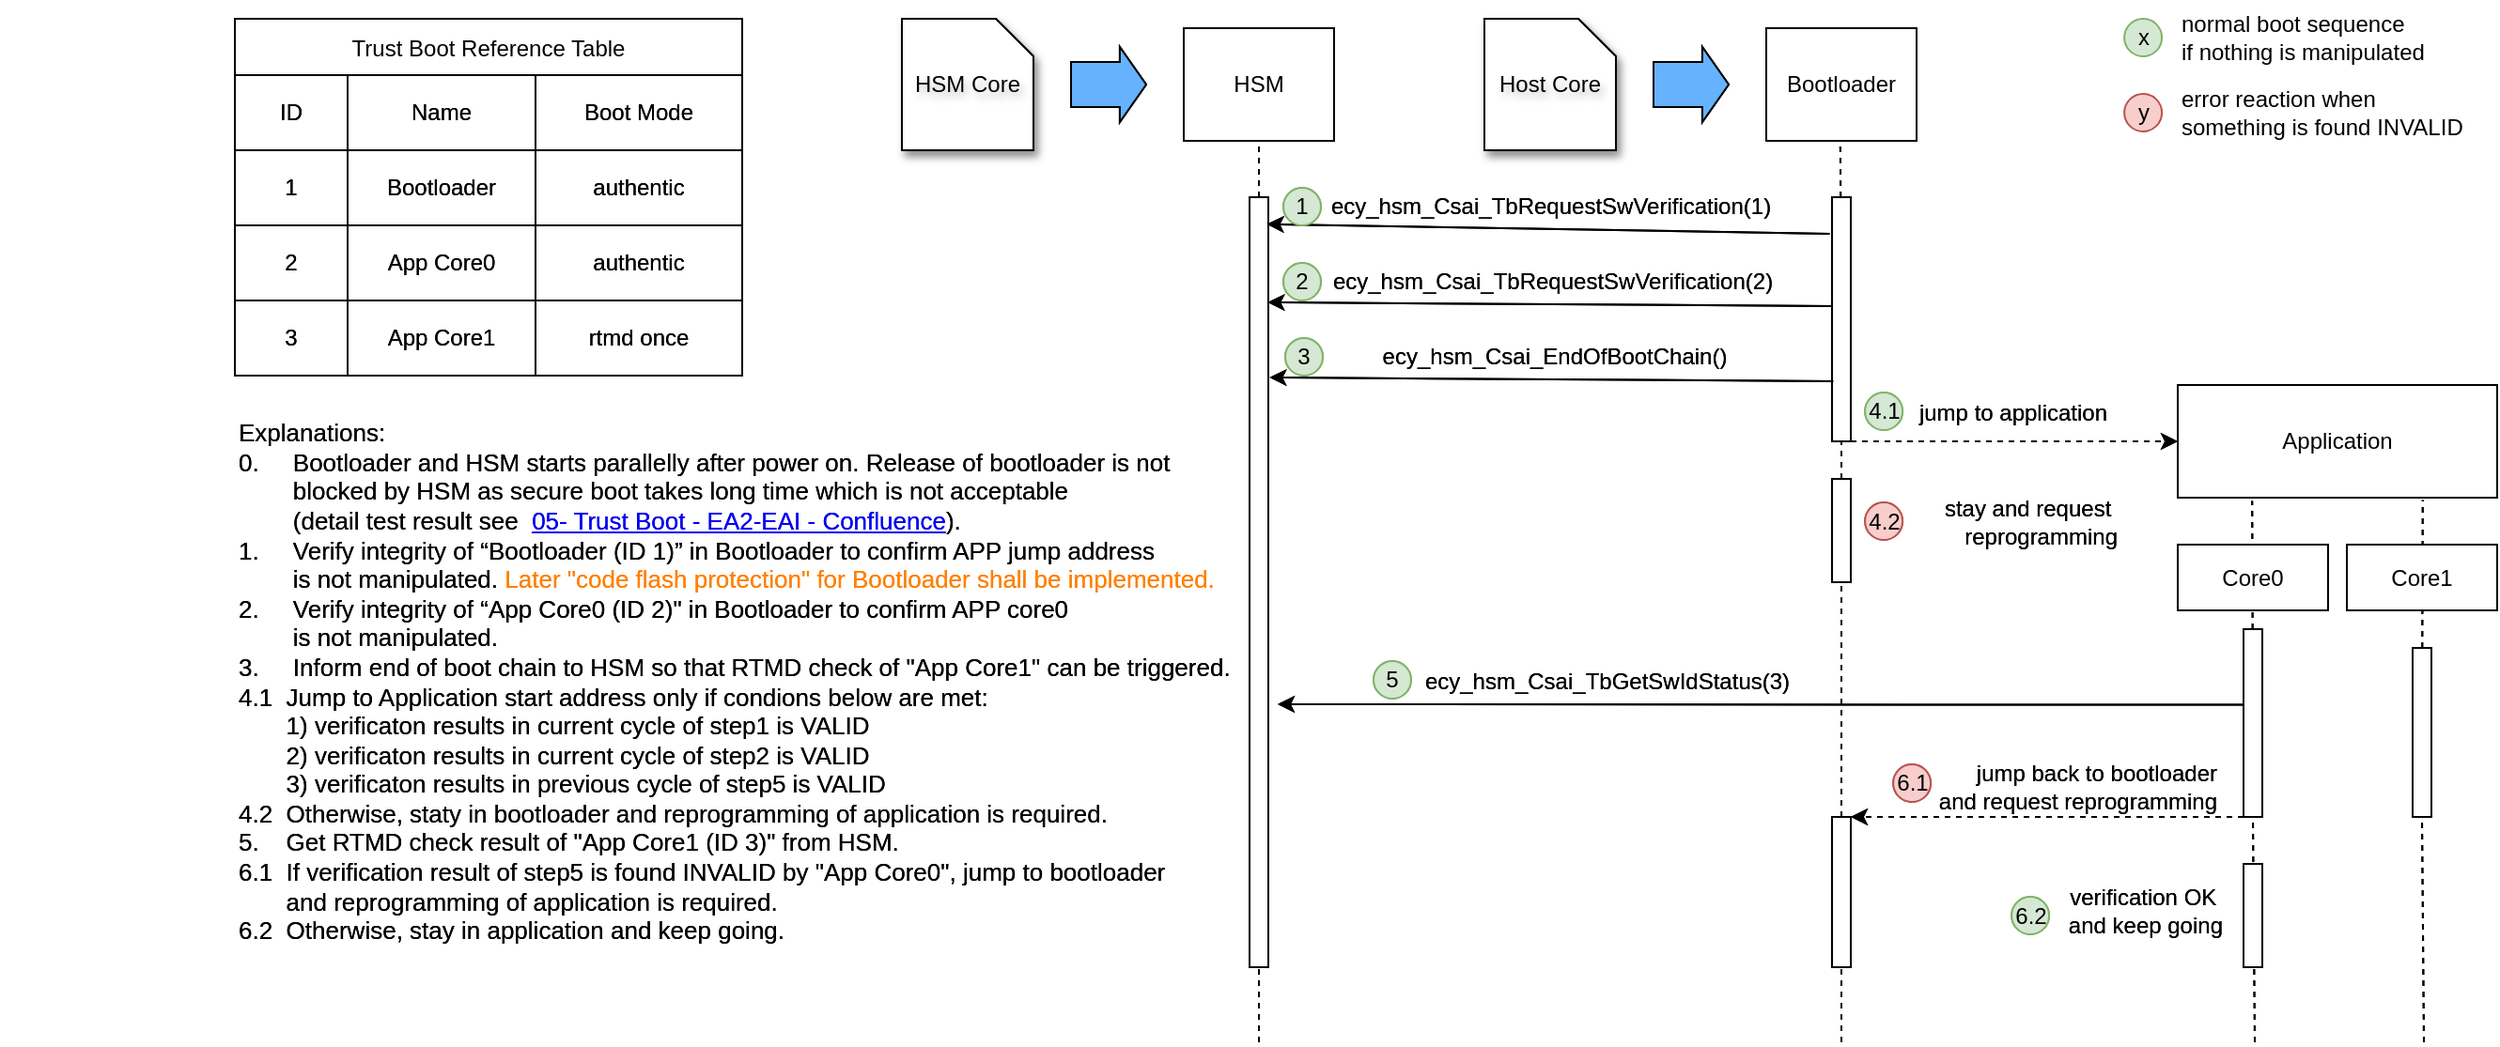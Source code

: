 <mxfile version="24.0.2" type="github">
  <diagram id="C5RBs43oDa-KdzZeNtuy" name="Page-1">
    <mxGraphModel dx="1313" dy="718" grid="1" gridSize="10" guides="1" tooltips="1" connect="1" arrows="1" fold="1" page="1" pageScale="1" pageWidth="827" pageHeight="1169" math="0" shadow="0">
      <root>
        <mxCell id="WIyWlLk6GJQsqaUBKTNV-0" />
        <mxCell id="WIyWlLk6GJQsqaUBKTNV-1" parent="WIyWlLk6GJQsqaUBKTNV-0" />
        <mxCell id="D4vPEo9Bev2hyHcHxzdy-16" value="&lt;div&gt;&lt;div&gt;&lt;div style=&quot;&quot;&gt;&lt;br&gt;&lt;/div&gt;&lt;/div&gt;&lt;/div&gt;" style="text;html=1;align=left;verticalAlign=middle;resizable=0;points=[];autosize=1;strokeColor=none;fillColor=none;" vertex="1" parent="WIyWlLk6GJQsqaUBKTNV-1">
          <mxGeometry x="580" y="530" width="20" height="30" as="geometry" />
        </mxCell>
        <mxCell id="D4vPEo9Bev2hyHcHxzdy-27" value="HSM Core" style="shape=card;whiteSpace=wrap;html=1;size=20;rotation=0;shadow=1;textShadow=1;direction=south;" vertex="1" parent="WIyWlLk6GJQsqaUBKTNV-1">
          <mxGeometry x="1060" y="35" width="70" height="70" as="geometry" />
        </mxCell>
        <mxCell id="D4vPEo9Bev2hyHcHxzdy-29" value="Host Core" style="shape=card;whiteSpace=wrap;html=1;size=20;rotation=0;shadow=1;textShadow=1;direction=south;" vertex="1" parent="WIyWlLk6GJQsqaUBKTNV-1">
          <mxGeometry x="1370" y="35" width="70" height="70" as="geometry" />
        </mxCell>
        <mxCell id="D4vPEo9Bev2hyHcHxzdy-30" value="HSM" style="whiteSpace=wrap;html=1;rounded=0;" vertex="1" parent="WIyWlLk6GJQsqaUBKTNV-1">
          <mxGeometry x="1210" y="40" width="80" height="60" as="geometry" />
        </mxCell>
        <mxCell id="D4vPEo9Bev2hyHcHxzdy-31" value="" style="shape=singleArrow;whiteSpace=wrap;html=1;arrowWidth=0.598;arrowSize=0.351;fillColor=#66B2FF;" vertex="1" parent="WIyWlLk6GJQsqaUBKTNV-1">
          <mxGeometry x="1150" y="50" width="40" height="40" as="geometry" />
        </mxCell>
        <mxCell id="D4vPEo9Bev2hyHcHxzdy-32" value="" style="shape=singleArrow;whiteSpace=wrap;html=1;arrowWidth=0.598;arrowSize=0.351;fillColor=#66B2FF;" vertex="1" parent="WIyWlLk6GJQsqaUBKTNV-1">
          <mxGeometry x="1460" y="50" width="40" height="40" as="geometry" />
        </mxCell>
        <mxCell id="D4vPEo9Bev2hyHcHxzdy-33" value="Bootloader" style="whiteSpace=wrap;html=1;rounded=0;" vertex="1" parent="WIyWlLk6GJQsqaUBKTNV-1">
          <mxGeometry x="1520" y="40" width="80" height="60" as="geometry" />
        </mxCell>
        <mxCell id="D4vPEo9Bev2hyHcHxzdy-34" value="" style="endArrow=none;html=1;rounded=0;entryX=0.5;entryY=1;entryDx=0;entryDy=0;dashed=1;" edge="1" parent="WIyWlLk6GJQsqaUBKTNV-1" source="D4vPEo9Bev2hyHcHxzdy-36" target="D4vPEo9Bev2hyHcHxzdy-30">
          <mxGeometry width="50" height="50" relative="1" as="geometry">
            <mxPoint x="1250" y="630" as="sourcePoint" />
            <mxPoint x="1050" y="290" as="targetPoint" />
          </mxGeometry>
        </mxCell>
        <mxCell id="D4vPEo9Bev2hyHcHxzdy-35" value="" style="endArrow=none;html=1;rounded=0;entryX=0.5;entryY=1;entryDx=0;entryDy=0;dashed=1;" edge="1" parent="WIyWlLk6GJQsqaUBKTNV-1" source="D4vPEo9Bev2hyHcHxzdy-101">
          <mxGeometry width="50" height="50" relative="1" as="geometry">
            <mxPoint x="1559.41" y="630" as="sourcePoint" />
            <mxPoint x="1559.41" y="100" as="targetPoint" />
          </mxGeometry>
        </mxCell>
        <mxCell id="D4vPEo9Bev2hyHcHxzdy-37" value="" style="endArrow=none;html=1;rounded=0;entryX=0.5;entryY=1;entryDx=0;entryDy=0;dashed=1;" edge="1" parent="WIyWlLk6GJQsqaUBKTNV-1" target="D4vPEo9Bev2hyHcHxzdy-36">
          <mxGeometry width="50" height="50" relative="1" as="geometry">
            <mxPoint x="1250" y="580" as="sourcePoint" />
            <mxPoint x="1250" y="100" as="targetPoint" />
          </mxGeometry>
        </mxCell>
        <mxCell id="D4vPEo9Bev2hyHcHxzdy-36" value="" style="rounded=0;whiteSpace=wrap;html=1;" vertex="1" parent="WIyWlLk6GJQsqaUBKTNV-1">
          <mxGeometry x="1245" y="130" width="10" height="410" as="geometry" />
        </mxCell>
        <mxCell id="D4vPEo9Bev2hyHcHxzdy-75" value="Trust Boot Reference Table" style="shape=table;startSize=30;container=1;collapsible=0;childLayout=tableLayout;" vertex="1" parent="WIyWlLk6GJQsqaUBKTNV-1">
          <mxGeometry x="705" y="35" width="270" height="190" as="geometry" />
        </mxCell>
        <mxCell id="D4vPEo9Bev2hyHcHxzdy-76" value="" style="shape=tableRow;horizontal=0;startSize=0;swimlaneHead=0;swimlaneBody=0;strokeColor=inherit;top=0;left=0;bottom=0;right=0;collapsible=0;dropTarget=0;fillColor=none;points=[[0,0.5],[1,0.5]];portConstraint=eastwest;" vertex="1" parent="D4vPEo9Bev2hyHcHxzdy-75">
          <mxGeometry y="30" width="270" height="40" as="geometry" />
        </mxCell>
        <mxCell id="D4vPEo9Bev2hyHcHxzdy-77" value="ID" style="shape=partialRectangle;html=1;whiteSpace=wrap;connectable=0;strokeColor=inherit;overflow=hidden;fillColor=none;top=0;left=0;bottom=0;right=0;pointerEvents=1;" vertex="1" parent="D4vPEo9Bev2hyHcHxzdy-76">
          <mxGeometry width="60" height="40" as="geometry">
            <mxRectangle width="60" height="40" as="alternateBounds" />
          </mxGeometry>
        </mxCell>
        <mxCell id="D4vPEo9Bev2hyHcHxzdy-78" value="Name" style="shape=partialRectangle;html=1;whiteSpace=wrap;connectable=0;strokeColor=inherit;overflow=hidden;fillColor=none;top=0;left=0;bottom=0;right=0;pointerEvents=1;" vertex="1" parent="D4vPEo9Bev2hyHcHxzdy-76">
          <mxGeometry x="60" width="100" height="40" as="geometry">
            <mxRectangle width="100" height="40" as="alternateBounds" />
          </mxGeometry>
        </mxCell>
        <mxCell id="D4vPEo9Bev2hyHcHxzdy-79" value="Boot Mode" style="shape=partialRectangle;html=1;whiteSpace=wrap;connectable=0;strokeColor=inherit;overflow=hidden;fillColor=none;top=0;left=0;bottom=0;right=0;pointerEvents=1;" vertex="1" parent="D4vPEo9Bev2hyHcHxzdy-76">
          <mxGeometry x="160" width="110" height="40" as="geometry">
            <mxRectangle width="110" height="40" as="alternateBounds" />
          </mxGeometry>
        </mxCell>
        <mxCell id="D4vPEo9Bev2hyHcHxzdy-80" value="" style="shape=tableRow;horizontal=0;startSize=0;swimlaneHead=0;swimlaneBody=0;strokeColor=inherit;top=0;left=0;bottom=0;right=0;collapsible=0;dropTarget=0;fillColor=none;points=[[0,0.5],[1,0.5]];portConstraint=eastwest;" vertex="1" parent="D4vPEo9Bev2hyHcHxzdy-75">
          <mxGeometry y="70" width="270" height="40" as="geometry" />
        </mxCell>
        <mxCell id="D4vPEo9Bev2hyHcHxzdy-81" value="1" style="shape=partialRectangle;html=1;whiteSpace=wrap;connectable=0;strokeColor=inherit;overflow=hidden;fillColor=none;top=0;left=0;bottom=0;right=0;pointerEvents=1;" vertex="1" parent="D4vPEo9Bev2hyHcHxzdy-80">
          <mxGeometry width="60" height="40" as="geometry">
            <mxRectangle width="60" height="40" as="alternateBounds" />
          </mxGeometry>
        </mxCell>
        <mxCell id="D4vPEo9Bev2hyHcHxzdy-82" value="Bootloader" style="shape=partialRectangle;html=1;whiteSpace=wrap;connectable=0;strokeColor=inherit;overflow=hidden;fillColor=none;top=0;left=0;bottom=0;right=0;pointerEvents=1;" vertex="1" parent="D4vPEo9Bev2hyHcHxzdy-80">
          <mxGeometry x="60" width="100" height="40" as="geometry">
            <mxRectangle width="100" height="40" as="alternateBounds" />
          </mxGeometry>
        </mxCell>
        <mxCell id="D4vPEo9Bev2hyHcHxzdy-83" value="authentic" style="shape=partialRectangle;html=1;whiteSpace=wrap;connectable=0;strokeColor=inherit;overflow=hidden;fillColor=none;top=0;left=0;bottom=0;right=0;pointerEvents=1;" vertex="1" parent="D4vPEo9Bev2hyHcHxzdy-80">
          <mxGeometry x="160" width="110" height="40" as="geometry">
            <mxRectangle width="110" height="40" as="alternateBounds" />
          </mxGeometry>
        </mxCell>
        <mxCell id="D4vPEo9Bev2hyHcHxzdy-84" value="" style="shape=tableRow;horizontal=0;startSize=0;swimlaneHead=0;swimlaneBody=0;strokeColor=inherit;top=0;left=0;bottom=0;right=0;collapsible=0;dropTarget=0;fillColor=none;points=[[0,0.5],[1,0.5]];portConstraint=eastwest;" vertex="1" parent="D4vPEo9Bev2hyHcHxzdy-75">
          <mxGeometry y="110" width="270" height="40" as="geometry" />
        </mxCell>
        <mxCell id="D4vPEo9Bev2hyHcHxzdy-85" value="2" style="shape=partialRectangle;html=1;whiteSpace=wrap;connectable=0;strokeColor=inherit;overflow=hidden;fillColor=none;top=0;left=0;bottom=0;right=0;pointerEvents=1;" vertex="1" parent="D4vPEo9Bev2hyHcHxzdy-84">
          <mxGeometry width="60" height="40" as="geometry">
            <mxRectangle width="60" height="40" as="alternateBounds" />
          </mxGeometry>
        </mxCell>
        <mxCell id="D4vPEo9Bev2hyHcHxzdy-86" value="App Core0" style="shape=partialRectangle;html=1;whiteSpace=wrap;connectable=0;strokeColor=inherit;overflow=hidden;fillColor=none;top=0;left=0;bottom=0;right=0;pointerEvents=1;" vertex="1" parent="D4vPEo9Bev2hyHcHxzdy-84">
          <mxGeometry x="60" width="100" height="40" as="geometry">
            <mxRectangle width="100" height="40" as="alternateBounds" />
          </mxGeometry>
        </mxCell>
        <mxCell id="D4vPEo9Bev2hyHcHxzdy-87" value="authentic" style="shape=partialRectangle;html=1;whiteSpace=wrap;connectable=0;strokeColor=inherit;overflow=hidden;fillColor=none;top=0;left=0;bottom=0;right=0;pointerEvents=1;" vertex="1" parent="D4vPEo9Bev2hyHcHxzdy-84">
          <mxGeometry x="160" width="110" height="40" as="geometry">
            <mxRectangle width="110" height="40" as="alternateBounds" />
          </mxGeometry>
        </mxCell>
        <mxCell id="D4vPEo9Bev2hyHcHxzdy-88" value="" style="shape=tableRow;horizontal=0;startSize=0;swimlaneHead=0;swimlaneBody=0;strokeColor=inherit;top=0;left=0;bottom=0;right=0;collapsible=0;dropTarget=0;fillColor=none;points=[[0,0.5],[1,0.5]];portConstraint=eastwest;" vertex="1" parent="D4vPEo9Bev2hyHcHxzdy-75">
          <mxGeometry y="150" width="270" height="40" as="geometry" />
        </mxCell>
        <mxCell id="D4vPEo9Bev2hyHcHxzdy-89" value="3" style="shape=partialRectangle;html=1;whiteSpace=wrap;connectable=0;strokeColor=inherit;overflow=hidden;fillColor=none;top=0;left=0;bottom=0;right=0;pointerEvents=1;" vertex="1" parent="D4vPEo9Bev2hyHcHxzdy-88">
          <mxGeometry width="60" height="40" as="geometry">
            <mxRectangle width="60" height="40" as="alternateBounds" />
          </mxGeometry>
        </mxCell>
        <mxCell id="D4vPEo9Bev2hyHcHxzdy-90" value="App Core1" style="shape=partialRectangle;html=1;whiteSpace=wrap;connectable=0;strokeColor=inherit;overflow=hidden;fillColor=none;top=0;left=0;bottom=0;right=0;pointerEvents=1;" vertex="1" parent="D4vPEo9Bev2hyHcHxzdy-88">
          <mxGeometry x="60" width="100" height="40" as="geometry">
            <mxRectangle width="100" height="40" as="alternateBounds" />
          </mxGeometry>
        </mxCell>
        <mxCell id="D4vPEo9Bev2hyHcHxzdy-91" value="rtmd once" style="shape=partialRectangle;html=1;whiteSpace=wrap;connectable=0;strokeColor=inherit;overflow=hidden;fillColor=none;top=0;left=0;bottom=0;right=0;pointerEvents=1;" vertex="1" parent="D4vPEo9Bev2hyHcHxzdy-88">
          <mxGeometry x="160" width="110" height="40" as="geometry">
            <mxRectangle width="110" height="40" as="alternateBounds" />
          </mxGeometry>
        </mxCell>
        <mxCell id="D4vPEo9Bev2hyHcHxzdy-101" value="" style="rounded=0;whiteSpace=wrap;html=1;" vertex="1" parent="WIyWlLk6GJQsqaUBKTNV-1">
          <mxGeometry x="1555" y="130" width="10" height="130" as="geometry" />
        </mxCell>
        <mxCell id="D4vPEo9Bev2hyHcHxzdy-103" value="" style="endArrow=classic;html=1;rounded=0;exitX=-0.129;exitY=0.15;exitDx=0;exitDy=0;exitPerimeter=0;entryX=0.929;entryY=0.035;entryDx=0;entryDy=0;entryPerimeter=0;" edge="1" parent="WIyWlLk6GJQsqaUBKTNV-1" source="D4vPEo9Bev2hyHcHxzdy-101" target="D4vPEo9Bev2hyHcHxzdy-36">
          <mxGeometry width="50" height="50" relative="1" as="geometry">
            <mxPoint x="1360" y="170" as="sourcePoint" />
            <mxPoint x="1410" y="120" as="targetPoint" />
          </mxGeometry>
        </mxCell>
        <mxCell id="D4vPEo9Bev2hyHcHxzdy-104" value="ecy_hsm_Csai_TbRequestSwVerification(1)" style="text;html=1;align=center;verticalAlign=middle;resizable=0;points=[];autosize=1;strokeColor=none;fillColor=none;" vertex="1" parent="WIyWlLk6GJQsqaUBKTNV-1">
          <mxGeometry x="1275" y="120" width="260" height="30" as="geometry" />
        </mxCell>
        <mxCell id="D4vPEo9Bev2hyHcHxzdy-105" value="" style="endArrow=classic;html=1;rounded=0;exitX=-0.129;exitY=0.15;exitDx=0;exitDy=0;exitPerimeter=0;entryX=0.929;entryY=0.035;entryDx=0;entryDy=0;entryPerimeter=0;" edge="1" parent="WIyWlLk6GJQsqaUBKTNV-1">
          <mxGeometry width="50" height="50" relative="1" as="geometry">
            <mxPoint x="1554.71" y="188" as="sourcePoint" />
            <mxPoint x="1254.71" y="186" as="targetPoint" />
          </mxGeometry>
        </mxCell>
        <mxCell id="D4vPEo9Bev2hyHcHxzdy-106" value="ecy_hsm_Csai_TbRequestSwVerification(2)" style="text;html=1;align=center;verticalAlign=middle;resizable=0;points=[];autosize=1;strokeColor=none;fillColor=none;" vertex="1" parent="WIyWlLk6GJQsqaUBKTNV-1">
          <mxGeometry x="1275.71" y="160" width="260" height="30" as="geometry" />
        </mxCell>
        <mxCell id="D4vPEo9Bev2hyHcHxzdy-107" value="1" style="ellipse;whiteSpace=wrap;html=1;aspect=fixed;fillColor=#d5e8d4;strokeColor=#82b366;" vertex="1" parent="WIyWlLk6GJQsqaUBKTNV-1">
          <mxGeometry x="1263" y="125" width="20" height="20" as="geometry" />
        </mxCell>
        <mxCell id="D4vPEo9Bev2hyHcHxzdy-108" value="2" style="ellipse;whiteSpace=wrap;html=1;aspect=fixed;fillColor=#d5e8d4;strokeColor=#82b366;" vertex="1" parent="WIyWlLk6GJQsqaUBKTNV-1">
          <mxGeometry x="1263" y="165" width="20" height="20" as="geometry" />
        </mxCell>
        <mxCell id="D4vPEo9Bev2hyHcHxzdy-109" value="Explanations:&lt;div style=&quot;font-size: 13px;&quot;&gt;0.&amp;nbsp; &amp;nbsp; &amp;nbsp;Bootloader and HSM starts parallelly after power on.&amp;nbsp;&lt;span style=&quot;background-color: initial; font-size: 13px;&quot;&gt;Release of bootloader is not&amp;nbsp;&lt;/span&gt;&lt;/div&gt;&lt;div style=&quot;font-size: 13px;&quot;&gt;&lt;span style=&quot;background-color: initial; font-size: 13px;&quot;&gt;&amp;nbsp; &amp;nbsp; &amp;nbsp; &amp;nbsp; blocked&amp;nbsp;&lt;/span&gt;&lt;span style=&quot;background-color: initial; font-size: 13px;&quot;&gt;by HSM as secure boot takes long time&amp;nbsp;&lt;/span&gt;&lt;span style=&quot;background-color: initial; font-size: 13px;&quot;&gt;which is not acceptable&amp;nbsp;&lt;/span&gt;&lt;/div&gt;&lt;div style=&quot;font-size: 13px;&quot;&gt;&lt;span style=&quot;background-color: initial; font-size: 13px;&quot;&gt;&amp;nbsp; &amp;nbsp; &amp;nbsp; &amp;nbsp; (detail test result see&amp;nbsp;&amp;nbsp;&lt;/span&gt;&lt;a href=&quot;http://192.168.12.6:7090/display/EA2EAI/05-+Trust+Boot&quot; style=&quot;background-color: initial; font-size: 13px;&quot;&gt;05- Trust Boot - EA2-EAI - Confluence&lt;/a&gt;&lt;span style=&quot;background-color: initial; font-size: 13px;&quot;&gt;).&lt;/span&gt;&lt;div style=&quot;font-size: 13px;&quot;&gt;1.&amp;nbsp; &amp;nbsp; &amp;nbsp;Verify integrity of “Bootloader&amp;nbsp;&lt;span style=&quot;background-color: initial; font-size: 13px;&quot;&gt;(ID 1)&lt;/span&gt;&lt;span style=&quot;background-color: initial; font-size: 13px;&quot;&gt;” in Bootloader to confirm APP jump address&amp;nbsp;&lt;/span&gt;&lt;/div&gt;&lt;div style=&quot;font-size: 13px;&quot;&gt;&lt;span style=&quot;background-color: initial; font-size: 13px;&quot;&gt;&amp;nbsp; &amp;nbsp; &amp;nbsp; &amp;nbsp; is not manipulated.&amp;nbsp;&lt;/span&gt;&lt;span style=&quot;background-color: initial; font-size: 13px;&quot;&gt;&lt;font color=&quot;#ff8000&quot; style=&quot;font-size: 13px;&quot;&gt;Later &quot;code flash protection&quot; for Bootloader shall be implemented.&lt;/font&gt;&lt;/span&gt;&lt;/div&gt;&lt;div style=&quot;font-size: 13px;&quot;&gt;2.&amp;nbsp; &amp;nbsp; &amp;nbsp;Verify integrity of “App Core0&amp;nbsp;&lt;span style=&quot;background-color: initial; font-size: 13px;&quot;&gt;(ID 2)&lt;/span&gt;&lt;span style=&quot;background-color: initial; font-size: 13px;&quot;&gt;&quot; in Bootloader to confirm APP core0&amp;nbsp;&lt;/span&gt;&lt;/div&gt;&lt;div style=&quot;font-size: 13px;&quot;&gt;&lt;span style=&quot;background-color: initial; font-size: 13px;&quot;&gt;&amp;nbsp; &amp;nbsp; &amp;nbsp; &amp;nbsp; is not manipulated.&lt;/span&gt;&lt;/div&gt;&lt;div style=&quot;font-size: 13px;&quot;&gt;3.&amp;nbsp; &amp;nbsp; &amp;nbsp;Inform end of boot chain to HSM so that RTMD check of &quot;App Core1&quot; can be triggered.&lt;/div&gt;&lt;div style=&quot;font-size: 13px;&quot;&gt;4.1&amp;nbsp; Jump to Application start address only if condions below are met:&lt;/div&gt;&lt;div style=&quot;font-size: 13px;&quot;&gt;&amp;nbsp; &amp;nbsp; &amp;nbsp; &amp;nbsp;1) verificaton results&amp;nbsp;&lt;span style=&quot;background-color: initial; font-size: 13px;&quot;&gt;in current cycle&amp;nbsp;&lt;/span&gt;&lt;span style=&quot;background-color: initial; font-size: 13px;&quot;&gt;of step1 is VALID&lt;/span&gt;&lt;/div&gt;&lt;div style=&quot;font-size: 13px;&quot;&gt;&lt;span style=&quot;background-color: initial; font-size: 13px;&quot;&gt;&amp;nbsp; &amp;nbsp; &amp;nbsp; &amp;nbsp;2) verificaton results&amp;nbsp;&lt;/span&gt;&lt;span style=&quot;background-color: initial; font-size: 13px;&quot;&gt;in current cycle&amp;nbsp;&lt;/span&gt;&lt;span style=&quot;background-color: initial; font-size: 13px;&quot;&gt;of step2 is VALID&lt;/span&gt;&lt;/div&gt;&lt;div style=&quot;font-size: 13px;&quot;&gt;&lt;span style=&quot;background-color: initial; font-size: 13px;&quot;&gt;&amp;nbsp; &amp;nbsp; &amp;nbsp; &amp;nbsp;3) verificaton results&amp;nbsp;&lt;/span&gt;&lt;span style=&quot;background-color: initial; font-size: 13px;&quot;&gt;in previous cycle&amp;nbsp;&lt;/span&gt;&lt;span style=&quot;background-color: initial; font-size: 13px;&quot;&gt;of step5 is VALID&lt;/span&gt;&lt;span style=&quot;background-color: initial; font-size: 13px;&quot;&gt;&amp;nbsp;&lt;/span&gt;&lt;/div&gt;&lt;div style=&quot;font-size: 13px;&quot;&gt;4.2&amp;nbsp; Otherwise, staty in bootloader and reprogramming of application is required.&lt;/div&gt;&lt;div style=&quot;font-size: 13px;&quot;&gt;5.&amp;nbsp; &amp;nbsp; Get RTMD check result of &quot;App Core1 (ID 3)&quot; from HSM.&amp;nbsp;&lt;/div&gt;&lt;div style=&quot;font-size: 13px;&quot;&gt;6.1&amp;nbsp; If verification result of step5 is found INVALID by &quot;App Core0&quot;, jump to bootloader&amp;nbsp;&lt;/div&gt;&lt;div style=&quot;font-size: 13px;&quot;&gt;&amp;nbsp; &amp;nbsp; &amp;nbsp; &amp;nbsp;and&amp;nbsp;&lt;span style=&quot;background-color: initial; font-size: 13px;&quot;&gt;reprogramming of application is required.&lt;/span&gt;&lt;/div&gt;&lt;div style=&quot;font-size: 13px;&quot;&gt;&lt;span style=&quot;background-color: initial; font-size: 13px;&quot;&gt;6.2&amp;nbsp; Otherwise, stay in application and keep going.&lt;/span&gt;&lt;/div&gt;&lt;/div&gt;" style="text;html=1;align=left;verticalAlign=middle;resizable=0;points=[];autosize=1;strokeColor=none;fillColor=none;fontSize=13;" vertex="1" parent="WIyWlLk6GJQsqaUBKTNV-1">
          <mxGeometry x="705" y="243" width="550" height="290" as="geometry" />
        </mxCell>
        <mxCell id="D4vPEo9Bev2hyHcHxzdy-110" value="" style="endArrow=classic;html=1;rounded=0;exitX=-0.129;exitY=0.15;exitDx=0;exitDy=0;exitPerimeter=0;entryX=0.929;entryY=0.035;entryDx=0;entryDy=0;entryPerimeter=0;" edge="1" parent="WIyWlLk6GJQsqaUBKTNV-1">
          <mxGeometry width="50" height="50" relative="1" as="geometry">
            <mxPoint x="1555.71" y="228" as="sourcePoint" />
            <mxPoint x="1255.71" y="226" as="targetPoint" />
          </mxGeometry>
        </mxCell>
        <mxCell id="D4vPEo9Bev2hyHcHxzdy-111" value="ecy_hsm_Csai_EndOfBootChain()" style="text;html=1;align=center;verticalAlign=middle;resizable=0;points=[];autosize=1;strokeColor=none;fillColor=none;" vertex="1" parent="WIyWlLk6GJQsqaUBKTNV-1">
          <mxGeometry x="1301.71" y="200" width="210" height="30" as="geometry" />
        </mxCell>
        <mxCell id="D4vPEo9Bev2hyHcHxzdy-112" value="3" style="ellipse;whiteSpace=wrap;html=1;aspect=fixed;fillColor=#d5e8d4;strokeColor=#82b366;" vertex="1" parent="WIyWlLk6GJQsqaUBKTNV-1">
          <mxGeometry x="1264" y="205" width="20" height="20" as="geometry" />
        </mxCell>
        <mxCell id="D4vPEo9Bev2hyHcHxzdy-113" value="Application" style="whiteSpace=wrap;html=1;rounded=0;" vertex="1" parent="WIyWlLk6GJQsqaUBKTNV-1">
          <mxGeometry x="1739" y="230" width="170" height="60" as="geometry" />
        </mxCell>
        <mxCell id="D4vPEo9Bev2hyHcHxzdy-114" value="" style="endArrow=classic;html=1;rounded=0;exitX=1;exitY=1;exitDx=0;exitDy=0;entryX=0;entryY=0.5;entryDx=0;entryDy=0;dashed=1;" edge="1" parent="WIyWlLk6GJQsqaUBKTNV-1" source="D4vPEo9Bev2hyHcHxzdy-101" target="D4vPEo9Bev2hyHcHxzdy-113">
          <mxGeometry width="50" height="50" relative="1" as="geometry">
            <mxPoint x="1568" y="244.94" as="sourcePoint" />
            <mxPoint x="1653.56" y="244" as="targetPoint" />
          </mxGeometry>
        </mxCell>
        <mxCell id="D4vPEo9Bev2hyHcHxzdy-115" value="jump to application" style="text;html=1;align=center;verticalAlign=middle;resizable=0;points=[];autosize=1;strokeColor=none;fillColor=none;" vertex="1" parent="WIyWlLk6GJQsqaUBKTNV-1">
          <mxGeometry x="1590.56" y="230" width="120" height="30" as="geometry" />
        </mxCell>
        <mxCell id="D4vPEo9Bev2hyHcHxzdy-116" value="" style="endArrow=none;html=1;rounded=0;entryX=0.233;entryY=1.03;entryDx=0;entryDy=0;dashed=1;entryPerimeter=0;" edge="1" parent="WIyWlLk6GJQsqaUBKTNV-1" source="D4vPEo9Bev2hyHcHxzdy-120" target="D4vPEo9Bev2hyHcHxzdy-113">
          <mxGeometry width="50" height="50" relative="1" as="geometry">
            <mxPoint x="1780" y="630" as="sourcePoint" />
            <mxPoint x="1779.59" y="300" as="targetPoint" />
          </mxGeometry>
        </mxCell>
        <mxCell id="D4vPEo9Bev2hyHcHxzdy-117" value="Core0" style="whiteSpace=wrap;html=1;rounded=0;" vertex="1" parent="WIyWlLk6GJQsqaUBKTNV-1">
          <mxGeometry x="1739" y="315" width="80" height="35" as="geometry" />
        </mxCell>
        <mxCell id="D4vPEo9Bev2hyHcHxzdy-118" value="" style="endArrow=none;html=1;rounded=0;entryX=0.767;entryY=1.021;entryDx=0;entryDy=0;dashed=1;entryPerimeter=0;" edge="1" parent="WIyWlLk6GJQsqaUBKTNV-1" source="D4vPEo9Bev2hyHcHxzdy-126" target="D4vPEo9Bev2hyHcHxzdy-113">
          <mxGeometry width="50" height="50" relative="1" as="geometry">
            <mxPoint x="1870" y="630" as="sourcePoint" />
            <mxPoint x="1869.59" y="300" as="targetPoint" />
          </mxGeometry>
        </mxCell>
        <mxCell id="D4vPEo9Bev2hyHcHxzdy-119" value="Core1" style="whiteSpace=wrap;html=1;rounded=0;" vertex="1" parent="WIyWlLk6GJQsqaUBKTNV-1">
          <mxGeometry x="1829" y="315" width="80" height="35" as="geometry" />
        </mxCell>
        <mxCell id="D4vPEo9Bev2hyHcHxzdy-121" value="" style="endArrow=none;html=1;rounded=0;entryX=0.5;entryY=1;entryDx=0;entryDy=0;dashed=1;" edge="1" parent="WIyWlLk6GJQsqaUBKTNV-1" target="D4vPEo9Bev2hyHcHxzdy-120">
          <mxGeometry width="50" height="50" relative="1" as="geometry">
            <mxPoint x="1780" y="580" as="sourcePoint" />
            <mxPoint x="1779.59" y="300" as="targetPoint" />
          </mxGeometry>
        </mxCell>
        <mxCell id="D4vPEo9Bev2hyHcHxzdy-120" value="" style="rounded=0;whiteSpace=wrap;html=1;" vertex="1" parent="WIyWlLk6GJQsqaUBKTNV-1">
          <mxGeometry x="1774" y="360" width="10" height="100" as="geometry" />
        </mxCell>
        <mxCell id="D4vPEo9Bev2hyHcHxzdy-122" value="" style="endArrow=classic;html=1;rounded=0;exitX=0;exitY=0.403;exitDx=0;exitDy=0;exitPerimeter=0;" edge="1" parent="WIyWlLk6GJQsqaUBKTNV-1" source="D4vPEo9Bev2hyHcHxzdy-120">
          <mxGeometry width="50" height="50" relative="1" as="geometry">
            <mxPoint x="1770" y="400" as="sourcePoint" />
            <mxPoint x="1260" y="400" as="targetPoint" />
          </mxGeometry>
        </mxCell>
        <mxCell id="D4vPEo9Bev2hyHcHxzdy-123" value="ecy_hsm_Csai_TbGetSwIdStatus(3)" style="text;html=1;align=center;verticalAlign=middle;resizable=0;points=[];autosize=1;strokeColor=none;fillColor=none;" vertex="1" parent="WIyWlLk6GJQsqaUBKTNV-1">
          <mxGeometry x="1325" y="373" width="220" height="30" as="geometry" />
        </mxCell>
        <mxCell id="D4vPEo9Bev2hyHcHxzdy-124" value="5" style="ellipse;whiteSpace=wrap;html=1;aspect=fixed;fillColor=#d5e8d4;strokeColor=#82b366;" vertex="1" parent="WIyWlLk6GJQsqaUBKTNV-1">
          <mxGeometry x="1311" y="377" width="20" height="20" as="geometry" />
        </mxCell>
        <mxCell id="D4vPEo9Bev2hyHcHxzdy-125" value="4.1" style="ellipse;whiteSpace=wrap;html=1;aspect=fixed;fillColor=#d5e8d4;strokeColor=#82b366;" vertex="1" parent="WIyWlLk6GJQsqaUBKTNV-1">
          <mxGeometry x="1572.56" y="234" width="20" height="20" as="geometry" />
        </mxCell>
        <mxCell id="D4vPEo9Bev2hyHcHxzdy-127" value="" style="endArrow=none;html=1;rounded=0;entryX=0.5;entryY=1;entryDx=0;entryDy=0;dashed=1;" edge="1" parent="WIyWlLk6GJQsqaUBKTNV-1" target="D4vPEo9Bev2hyHcHxzdy-126">
          <mxGeometry width="50" height="50" relative="1" as="geometry">
            <mxPoint x="1870" y="580" as="sourcePoint" />
            <mxPoint x="1869.59" y="300" as="targetPoint" />
          </mxGeometry>
        </mxCell>
        <mxCell id="D4vPEo9Bev2hyHcHxzdy-126" value="" style="rounded=0;whiteSpace=wrap;html=1;" vertex="1" parent="WIyWlLk6GJQsqaUBKTNV-1">
          <mxGeometry x="1864" y="370" width="10" height="90" as="geometry" />
        </mxCell>
        <mxCell id="D4vPEo9Bev2hyHcHxzdy-128" value="" style="endArrow=none;html=1;rounded=0;entryX=0.5;entryY=1;entryDx=0;entryDy=0;dashed=1;" edge="1" parent="WIyWlLk6GJQsqaUBKTNV-1" source="D4vPEo9Bev2hyHcHxzdy-134" target="D4vPEo9Bev2hyHcHxzdy-101">
          <mxGeometry width="50" height="50" relative="1" as="geometry">
            <mxPoint x="1560" y="630" as="sourcePoint" />
            <mxPoint x="1559.41" y="270" as="targetPoint" />
          </mxGeometry>
        </mxCell>
        <mxCell id="D4vPEo9Bev2hyHcHxzdy-130" value="" style="endArrow=none;html=1;rounded=0;entryX=0.5;entryY=1;entryDx=0;entryDy=0;dashed=1;" edge="1" parent="WIyWlLk6GJQsqaUBKTNV-1" target="D4vPEo9Bev2hyHcHxzdy-129">
          <mxGeometry width="50" height="50" relative="1" as="geometry">
            <mxPoint x="1560" y="580" as="sourcePoint" />
            <mxPoint x="1560" y="270" as="targetPoint" />
          </mxGeometry>
        </mxCell>
        <mxCell id="D4vPEo9Bev2hyHcHxzdy-129" value="" style="rounded=0;whiteSpace=wrap;html=1;" vertex="1" parent="WIyWlLk6GJQsqaUBKTNV-1">
          <mxGeometry x="1555" y="460" width="10" height="80" as="geometry" />
        </mxCell>
        <mxCell id="D4vPEo9Bev2hyHcHxzdy-131" value="" style="endArrow=classic;html=1;rounded=0;exitX=0;exitY=1;exitDx=0;exitDy=0;entryX=1;entryY=0;entryDx=0;entryDy=0;dashed=1;" edge="1" parent="WIyWlLk6GJQsqaUBKTNV-1" source="D4vPEo9Bev2hyHcHxzdy-120" target="D4vPEo9Bev2hyHcHxzdy-129">
          <mxGeometry width="50" height="50" relative="1" as="geometry">
            <mxPoint x="1695" y="413" as="sourcePoint" />
            <mxPoint x="1264" y="414" as="targetPoint" />
          </mxGeometry>
        </mxCell>
        <mxCell id="D4vPEo9Bev2hyHcHxzdy-132" value="jump back to bootloader&lt;div&gt;and request reprogramming&lt;/div&gt;" style="text;html=1;align=right;verticalAlign=middle;resizable=0;points=[];autosize=1;strokeColor=none;fillColor=none;" vertex="1" parent="WIyWlLk6GJQsqaUBKTNV-1">
          <mxGeometry x="1590.56" y="424" width="170" height="40" as="geometry" />
        </mxCell>
        <mxCell id="D4vPEo9Bev2hyHcHxzdy-133" value="6.1" style="ellipse;whiteSpace=wrap;html=1;aspect=fixed;fillColor=#f8cecc;strokeColor=#b85450;" vertex="1" parent="WIyWlLk6GJQsqaUBKTNV-1">
          <mxGeometry x="1587.56" y="432" width="20" height="20" as="geometry" />
        </mxCell>
        <mxCell id="D4vPEo9Bev2hyHcHxzdy-138" value="" style="endArrow=none;html=1;rounded=0;entryX=0.5;entryY=1;entryDx=0;entryDy=0;dashed=1;" edge="1" parent="WIyWlLk6GJQsqaUBKTNV-1" source="D4vPEo9Bev2hyHcHxzdy-129" target="D4vPEo9Bev2hyHcHxzdy-134">
          <mxGeometry width="50" height="50" relative="1" as="geometry">
            <mxPoint x="1560" y="460" as="sourcePoint" />
            <mxPoint x="1560" y="260" as="targetPoint" />
          </mxGeometry>
        </mxCell>
        <mxCell id="D4vPEo9Bev2hyHcHxzdy-134" value="" style="rounded=0;whiteSpace=wrap;html=1;" vertex="1" parent="WIyWlLk6GJQsqaUBKTNV-1">
          <mxGeometry x="1555" y="280" width="10" height="55" as="geometry" />
        </mxCell>
        <mxCell id="D4vPEo9Bev2hyHcHxzdy-139" value="4.2" style="ellipse;whiteSpace=wrap;html=1;aspect=fixed;fillColor=#f8cecc;strokeColor=#b85450;" vertex="1" parent="WIyWlLk6GJQsqaUBKTNV-1">
          <mxGeometry x="1572.56" y="292.5" width="20" height="20" as="geometry" />
        </mxCell>
        <mxCell id="D4vPEo9Bev2hyHcHxzdy-140" value="stay and&amp;nbsp;&lt;span style=&quot;background-color: initial;&quot;&gt;request&amp;nbsp;&lt;/span&gt;&lt;div&gt;&lt;span style=&quot;background-color: initial;&quot;&gt;reprogramming&lt;/span&gt;&lt;/div&gt;" style="text;html=1;align=right;verticalAlign=middle;resizable=0;points=[];autosize=1;strokeColor=none;fillColor=none;" vertex="1" parent="WIyWlLk6GJQsqaUBKTNV-1">
          <mxGeometry x="1587.56" y="282.5" width="120" height="40" as="geometry" />
        </mxCell>
        <mxCell id="D4vPEo9Bev2hyHcHxzdy-141" value="" style="rounded=0;whiteSpace=wrap;html=1;" vertex="1" parent="WIyWlLk6GJQsqaUBKTNV-1">
          <mxGeometry x="1774" y="485" width="10" height="55" as="geometry" />
        </mxCell>
        <mxCell id="D4vPEo9Bev2hyHcHxzdy-142" value="6.2" style="ellipse;whiteSpace=wrap;html=1;aspect=fixed;fillColor=#d5e8d4;strokeColor=#82b366;" vertex="1" parent="WIyWlLk6GJQsqaUBKTNV-1">
          <mxGeometry x="1650.56" y="502.5" width="20" height="20" as="geometry" />
        </mxCell>
        <mxCell id="D4vPEo9Bev2hyHcHxzdy-143" value="verification OK&amp;nbsp;&lt;div&gt;and keep going&lt;/div&gt;" style="text;html=1;align=right;verticalAlign=middle;resizable=0;points=[];autosize=1;strokeColor=none;fillColor=none;" vertex="1" parent="WIyWlLk6GJQsqaUBKTNV-1">
          <mxGeometry x="1654" y="490" width="110" height="40" as="geometry" />
        </mxCell>
        <mxCell id="D4vPEo9Bev2hyHcHxzdy-144" value="&lt;div&gt;&lt;div&gt;&lt;div style=&quot;&quot;&gt;&lt;br&gt;&lt;/div&gt;&lt;/div&gt;&lt;/div&gt;" style="text;html=1;align=left;verticalAlign=middle;resizable=0;points=[];autosize=1;strokeColor=none;fillColor=none;" vertex="1" parent="WIyWlLk6GJQsqaUBKTNV-1">
          <mxGeometry x="580" y="530" width="20" height="30" as="geometry" />
        </mxCell>
        <mxCell id="D4vPEo9Bev2hyHcHxzdy-145" value="HSM Core" style="shape=card;whiteSpace=wrap;html=1;size=20;rotation=0;shadow=1;textShadow=1;direction=south;" vertex="1" parent="WIyWlLk6GJQsqaUBKTNV-1">
          <mxGeometry x="1060" y="35" width="70" height="70" as="geometry" />
        </mxCell>
        <mxCell id="D4vPEo9Bev2hyHcHxzdy-146" value="Host Core" style="shape=card;whiteSpace=wrap;html=1;size=20;rotation=0;shadow=1;textShadow=1;direction=south;" vertex="1" parent="WIyWlLk6GJQsqaUBKTNV-1">
          <mxGeometry x="1370" y="35" width="70" height="70" as="geometry" />
        </mxCell>
        <mxCell id="D4vPEo9Bev2hyHcHxzdy-147" value="HSM" style="whiteSpace=wrap;html=1;rounded=0;" vertex="1" parent="WIyWlLk6GJQsqaUBKTNV-1">
          <mxGeometry x="1210" y="40" width="80" height="60" as="geometry" />
        </mxCell>
        <mxCell id="D4vPEo9Bev2hyHcHxzdy-148" value="" style="shape=singleArrow;whiteSpace=wrap;html=1;arrowWidth=0.598;arrowSize=0.351;fillColor=#66B2FF;" vertex="1" parent="WIyWlLk6GJQsqaUBKTNV-1">
          <mxGeometry x="1150" y="50" width="40" height="40" as="geometry" />
        </mxCell>
        <mxCell id="D4vPEo9Bev2hyHcHxzdy-149" value="" style="shape=singleArrow;whiteSpace=wrap;html=1;arrowWidth=0.598;arrowSize=0.351;fillColor=#66B2FF;" vertex="1" parent="WIyWlLk6GJQsqaUBKTNV-1">
          <mxGeometry x="1460" y="50" width="40" height="40" as="geometry" />
        </mxCell>
        <mxCell id="D4vPEo9Bev2hyHcHxzdy-150" value="Bootloader" style="whiteSpace=wrap;html=1;rounded=0;" vertex="1" parent="WIyWlLk6GJQsqaUBKTNV-1">
          <mxGeometry x="1520" y="40" width="80" height="60" as="geometry" />
        </mxCell>
        <mxCell id="D4vPEo9Bev2hyHcHxzdy-151" value="" style="endArrow=none;html=1;rounded=0;entryX=0.5;entryY=1;entryDx=0;entryDy=0;dashed=1;" edge="1" parent="WIyWlLk6GJQsqaUBKTNV-1" source="D4vPEo9Bev2hyHcHxzdy-154" target="D4vPEo9Bev2hyHcHxzdy-147">
          <mxGeometry width="50" height="50" relative="1" as="geometry">
            <mxPoint x="1250" y="630" as="sourcePoint" />
            <mxPoint x="1050" y="290" as="targetPoint" />
          </mxGeometry>
        </mxCell>
        <mxCell id="D4vPEo9Bev2hyHcHxzdy-152" value="" style="endArrow=none;html=1;rounded=0;entryX=0.5;entryY=1;entryDx=0;entryDy=0;dashed=1;" edge="1" parent="WIyWlLk6GJQsqaUBKTNV-1" source="D4vPEo9Bev2hyHcHxzdy-172">
          <mxGeometry width="50" height="50" relative="1" as="geometry">
            <mxPoint x="1559.41" y="630" as="sourcePoint" />
            <mxPoint x="1559.41" y="100" as="targetPoint" />
          </mxGeometry>
        </mxCell>
        <mxCell id="D4vPEo9Bev2hyHcHxzdy-153" value="" style="endArrow=none;html=1;rounded=0;entryX=0.5;entryY=1;entryDx=0;entryDy=0;dashed=1;" edge="1" parent="WIyWlLk6GJQsqaUBKTNV-1" target="D4vPEo9Bev2hyHcHxzdy-154">
          <mxGeometry width="50" height="50" relative="1" as="geometry">
            <mxPoint x="1250" y="580" as="sourcePoint" />
            <mxPoint x="1250" y="100" as="targetPoint" />
          </mxGeometry>
        </mxCell>
        <mxCell id="D4vPEo9Bev2hyHcHxzdy-154" value="" style="rounded=0;whiteSpace=wrap;html=1;" vertex="1" parent="WIyWlLk6GJQsqaUBKTNV-1">
          <mxGeometry x="1245" y="130" width="10" height="410" as="geometry" />
        </mxCell>
        <mxCell id="D4vPEo9Bev2hyHcHxzdy-155" value="Trust Boot Reference Table" style="shape=table;startSize=30;container=1;collapsible=0;childLayout=tableLayout;" vertex="1" parent="WIyWlLk6GJQsqaUBKTNV-1">
          <mxGeometry x="705" y="35" width="270" height="190" as="geometry" />
        </mxCell>
        <mxCell id="D4vPEo9Bev2hyHcHxzdy-156" value="" style="shape=tableRow;horizontal=0;startSize=0;swimlaneHead=0;swimlaneBody=0;strokeColor=inherit;top=0;left=0;bottom=0;right=0;collapsible=0;dropTarget=0;fillColor=none;points=[[0,0.5],[1,0.5]];portConstraint=eastwest;" vertex="1" parent="D4vPEo9Bev2hyHcHxzdy-155">
          <mxGeometry y="30" width="270" height="40" as="geometry" />
        </mxCell>
        <mxCell id="D4vPEo9Bev2hyHcHxzdy-157" value="ID" style="shape=partialRectangle;html=1;whiteSpace=wrap;connectable=0;strokeColor=inherit;overflow=hidden;fillColor=none;top=0;left=0;bottom=0;right=0;pointerEvents=1;" vertex="1" parent="D4vPEo9Bev2hyHcHxzdy-156">
          <mxGeometry width="60" height="40" as="geometry">
            <mxRectangle width="60" height="40" as="alternateBounds" />
          </mxGeometry>
        </mxCell>
        <mxCell id="D4vPEo9Bev2hyHcHxzdy-158" value="Name" style="shape=partialRectangle;html=1;whiteSpace=wrap;connectable=0;strokeColor=inherit;overflow=hidden;fillColor=none;top=0;left=0;bottom=0;right=0;pointerEvents=1;" vertex="1" parent="D4vPEo9Bev2hyHcHxzdy-156">
          <mxGeometry x="60" width="100" height="40" as="geometry">
            <mxRectangle width="100" height="40" as="alternateBounds" />
          </mxGeometry>
        </mxCell>
        <mxCell id="D4vPEo9Bev2hyHcHxzdy-159" value="Boot Mode" style="shape=partialRectangle;html=1;whiteSpace=wrap;connectable=0;strokeColor=inherit;overflow=hidden;fillColor=none;top=0;left=0;bottom=0;right=0;pointerEvents=1;" vertex="1" parent="D4vPEo9Bev2hyHcHxzdy-156">
          <mxGeometry x="160" width="110" height="40" as="geometry">
            <mxRectangle width="110" height="40" as="alternateBounds" />
          </mxGeometry>
        </mxCell>
        <mxCell id="D4vPEo9Bev2hyHcHxzdy-160" value="" style="shape=tableRow;horizontal=0;startSize=0;swimlaneHead=0;swimlaneBody=0;strokeColor=inherit;top=0;left=0;bottom=0;right=0;collapsible=0;dropTarget=0;fillColor=none;points=[[0,0.5],[1,0.5]];portConstraint=eastwest;" vertex="1" parent="D4vPEo9Bev2hyHcHxzdy-155">
          <mxGeometry y="70" width="270" height="40" as="geometry" />
        </mxCell>
        <mxCell id="D4vPEo9Bev2hyHcHxzdy-161" value="1" style="shape=partialRectangle;html=1;whiteSpace=wrap;connectable=0;strokeColor=inherit;overflow=hidden;fillColor=none;top=0;left=0;bottom=0;right=0;pointerEvents=1;" vertex="1" parent="D4vPEo9Bev2hyHcHxzdy-160">
          <mxGeometry width="60" height="40" as="geometry">
            <mxRectangle width="60" height="40" as="alternateBounds" />
          </mxGeometry>
        </mxCell>
        <mxCell id="D4vPEo9Bev2hyHcHxzdy-162" value="Bootloader" style="shape=partialRectangle;html=1;whiteSpace=wrap;connectable=0;strokeColor=inherit;overflow=hidden;fillColor=none;top=0;left=0;bottom=0;right=0;pointerEvents=1;" vertex="1" parent="D4vPEo9Bev2hyHcHxzdy-160">
          <mxGeometry x="60" width="100" height="40" as="geometry">
            <mxRectangle width="100" height="40" as="alternateBounds" />
          </mxGeometry>
        </mxCell>
        <mxCell id="D4vPEo9Bev2hyHcHxzdy-163" value="authentic" style="shape=partialRectangle;html=1;whiteSpace=wrap;connectable=0;strokeColor=inherit;overflow=hidden;fillColor=none;top=0;left=0;bottom=0;right=0;pointerEvents=1;" vertex="1" parent="D4vPEo9Bev2hyHcHxzdy-160">
          <mxGeometry x="160" width="110" height="40" as="geometry">
            <mxRectangle width="110" height="40" as="alternateBounds" />
          </mxGeometry>
        </mxCell>
        <mxCell id="D4vPEo9Bev2hyHcHxzdy-164" value="" style="shape=tableRow;horizontal=0;startSize=0;swimlaneHead=0;swimlaneBody=0;strokeColor=inherit;top=0;left=0;bottom=0;right=0;collapsible=0;dropTarget=0;fillColor=none;points=[[0,0.5],[1,0.5]];portConstraint=eastwest;" vertex="1" parent="D4vPEo9Bev2hyHcHxzdy-155">
          <mxGeometry y="110" width="270" height="40" as="geometry" />
        </mxCell>
        <mxCell id="D4vPEo9Bev2hyHcHxzdy-165" value="2" style="shape=partialRectangle;html=1;whiteSpace=wrap;connectable=0;strokeColor=inherit;overflow=hidden;fillColor=none;top=0;left=0;bottom=0;right=0;pointerEvents=1;" vertex="1" parent="D4vPEo9Bev2hyHcHxzdy-164">
          <mxGeometry width="60" height="40" as="geometry">
            <mxRectangle width="60" height="40" as="alternateBounds" />
          </mxGeometry>
        </mxCell>
        <mxCell id="D4vPEo9Bev2hyHcHxzdy-166" value="App Core0" style="shape=partialRectangle;html=1;whiteSpace=wrap;connectable=0;strokeColor=inherit;overflow=hidden;fillColor=none;top=0;left=0;bottom=0;right=0;pointerEvents=1;" vertex="1" parent="D4vPEo9Bev2hyHcHxzdy-164">
          <mxGeometry x="60" width="100" height="40" as="geometry">
            <mxRectangle width="100" height="40" as="alternateBounds" />
          </mxGeometry>
        </mxCell>
        <mxCell id="D4vPEo9Bev2hyHcHxzdy-167" value="authentic" style="shape=partialRectangle;html=1;whiteSpace=wrap;connectable=0;strokeColor=inherit;overflow=hidden;fillColor=none;top=0;left=0;bottom=0;right=0;pointerEvents=1;" vertex="1" parent="D4vPEo9Bev2hyHcHxzdy-164">
          <mxGeometry x="160" width="110" height="40" as="geometry">
            <mxRectangle width="110" height="40" as="alternateBounds" />
          </mxGeometry>
        </mxCell>
        <mxCell id="D4vPEo9Bev2hyHcHxzdy-168" value="" style="shape=tableRow;horizontal=0;startSize=0;swimlaneHead=0;swimlaneBody=0;strokeColor=inherit;top=0;left=0;bottom=0;right=0;collapsible=0;dropTarget=0;fillColor=none;points=[[0,0.5],[1,0.5]];portConstraint=eastwest;" vertex="1" parent="D4vPEo9Bev2hyHcHxzdy-155">
          <mxGeometry y="150" width="270" height="40" as="geometry" />
        </mxCell>
        <mxCell id="D4vPEo9Bev2hyHcHxzdy-169" value="3" style="shape=partialRectangle;html=1;whiteSpace=wrap;connectable=0;strokeColor=inherit;overflow=hidden;fillColor=none;top=0;left=0;bottom=0;right=0;pointerEvents=1;" vertex="1" parent="D4vPEo9Bev2hyHcHxzdy-168">
          <mxGeometry width="60" height="40" as="geometry">
            <mxRectangle width="60" height="40" as="alternateBounds" />
          </mxGeometry>
        </mxCell>
        <mxCell id="D4vPEo9Bev2hyHcHxzdy-170" value="App Core1" style="shape=partialRectangle;html=1;whiteSpace=wrap;connectable=0;strokeColor=inherit;overflow=hidden;fillColor=none;top=0;left=0;bottom=0;right=0;pointerEvents=1;" vertex="1" parent="D4vPEo9Bev2hyHcHxzdy-168">
          <mxGeometry x="60" width="100" height="40" as="geometry">
            <mxRectangle width="100" height="40" as="alternateBounds" />
          </mxGeometry>
        </mxCell>
        <mxCell id="D4vPEo9Bev2hyHcHxzdy-171" value="rtmd once" style="shape=partialRectangle;html=1;whiteSpace=wrap;connectable=0;strokeColor=inherit;overflow=hidden;fillColor=none;top=0;left=0;bottom=0;right=0;pointerEvents=1;" vertex="1" parent="D4vPEo9Bev2hyHcHxzdy-168">
          <mxGeometry x="160" width="110" height="40" as="geometry">
            <mxRectangle width="110" height="40" as="alternateBounds" />
          </mxGeometry>
        </mxCell>
        <mxCell id="D4vPEo9Bev2hyHcHxzdy-172" value="" style="rounded=0;whiteSpace=wrap;html=1;" vertex="1" parent="WIyWlLk6GJQsqaUBKTNV-1">
          <mxGeometry x="1555" y="130" width="10" height="130" as="geometry" />
        </mxCell>
        <mxCell id="D4vPEo9Bev2hyHcHxzdy-173" value="" style="endArrow=classic;html=1;rounded=0;exitX=-0.129;exitY=0.15;exitDx=0;exitDy=0;exitPerimeter=0;entryX=0.929;entryY=0.035;entryDx=0;entryDy=0;entryPerimeter=0;" edge="1" parent="WIyWlLk6GJQsqaUBKTNV-1" source="D4vPEo9Bev2hyHcHxzdy-172" target="D4vPEo9Bev2hyHcHxzdy-154">
          <mxGeometry width="50" height="50" relative="1" as="geometry">
            <mxPoint x="1360" y="170" as="sourcePoint" />
            <mxPoint x="1410" y="120" as="targetPoint" />
          </mxGeometry>
        </mxCell>
        <mxCell id="D4vPEo9Bev2hyHcHxzdy-174" value="ecy_hsm_Csai_TbRequestSwVerification(1)" style="text;html=1;align=center;verticalAlign=middle;resizable=0;points=[];autosize=1;strokeColor=none;fillColor=none;" vertex="1" parent="WIyWlLk6GJQsqaUBKTNV-1">
          <mxGeometry x="1275" y="120" width="260" height="30" as="geometry" />
        </mxCell>
        <mxCell id="D4vPEo9Bev2hyHcHxzdy-175" value="" style="endArrow=classic;html=1;rounded=0;exitX=-0.129;exitY=0.15;exitDx=0;exitDy=0;exitPerimeter=0;entryX=0.929;entryY=0.035;entryDx=0;entryDy=0;entryPerimeter=0;" edge="1" parent="WIyWlLk6GJQsqaUBKTNV-1">
          <mxGeometry width="50" height="50" relative="1" as="geometry">
            <mxPoint x="1554.71" y="188" as="sourcePoint" />
            <mxPoint x="1254.71" y="186" as="targetPoint" />
          </mxGeometry>
        </mxCell>
        <mxCell id="D4vPEo9Bev2hyHcHxzdy-176" value="ecy_hsm_Csai_TbRequestSwVerification(2)" style="text;html=1;align=center;verticalAlign=middle;resizable=0;points=[];autosize=1;strokeColor=none;fillColor=none;" vertex="1" parent="WIyWlLk6GJQsqaUBKTNV-1">
          <mxGeometry x="1275.71" y="160" width="260" height="30" as="geometry" />
        </mxCell>
        <mxCell id="D4vPEo9Bev2hyHcHxzdy-177" value="1" style="ellipse;whiteSpace=wrap;html=1;aspect=fixed;fillColor=#d5e8d4;strokeColor=#82b366;" vertex="1" parent="WIyWlLk6GJQsqaUBKTNV-1">
          <mxGeometry x="1263" y="125" width="20" height="20" as="geometry" />
        </mxCell>
        <mxCell id="D4vPEo9Bev2hyHcHxzdy-178" value="2" style="ellipse;whiteSpace=wrap;html=1;aspect=fixed;fillColor=#d5e8d4;strokeColor=#82b366;" vertex="1" parent="WIyWlLk6GJQsqaUBKTNV-1">
          <mxGeometry x="1263" y="165" width="20" height="20" as="geometry" />
        </mxCell>
        <mxCell id="D4vPEo9Bev2hyHcHxzdy-179" value="Explanations:&lt;div style=&quot;font-size: 13px;&quot;&gt;0.&amp;nbsp; &amp;nbsp; &amp;nbsp;Bootloader and HSM starts parallelly after power on.&amp;nbsp;&lt;span style=&quot;background-color: initial; font-size: 13px;&quot;&gt;Release of bootloader is not&amp;nbsp;&lt;/span&gt;&lt;/div&gt;&lt;div style=&quot;font-size: 13px;&quot;&gt;&lt;span style=&quot;background-color: initial; font-size: 13px;&quot;&gt;&amp;nbsp; &amp;nbsp; &amp;nbsp; &amp;nbsp; blocked&amp;nbsp;&lt;/span&gt;&lt;span style=&quot;background-color: initial; font-size: 13px;&quot;&gt;by HSM as secure boot takes long time&amp;nbsp;&lt;/span&gt;&lt;span style=&quot;background-color: initial; font-size: 13px;&quot;&gt;which is not acceptable&amp;nbsp;&lt;/span&gt;&lt;/div&gt;&lt;div style=&quot;font-size: 13px;&quot;&gt;&lt;span style=&quot;background-color: initial; font-size: 13px;&quot;&gt;&amp;nbsp; &amp;nbsp; &amp;nbsp; &amp;nbsp; (detail test result see&amp;nbsp;&amp;nbsp;&lt;/span&gt;&lt;a href=&quot;http://192.168.12.6:7090/display/EA2EAI/05-+Trust+Boot&quot; style=&quot;background-color: initial; font-size: 13px;&quot;&gt;05- Trust Boot - EA2-EAI - Confluence&lt;/a&gt;&lt;span style=&quot;background-color: initial; font-size: 13px;&quot;&gt;).&lt;/span&gt;&lt;div style=&quot;font-size: 13px;&quot;&gt;1.&amp;nbsp; &amp;nbsp; &amp;nbsp;Verify integrity of “Bootloader&amp;nbsp;&lt;span style=&quot;background-color: initial; font-size: 13px;&quot;&gt;(ID 1)&lt;/span&gt;&lt;span style=&quot;background-color: initial; font-size: 13px;&quot;&gt;” in Bootloader to confirm APP jump address&amp;nbsp;&lt;/span&gt;&lt;/div&gt;&lt;div style=&quot;font-size: 13px;&quot;&gt;&lt;span style=&quot;background-color: initial; font-size: 13px;&quot;&gt;&amp;nbsp; &amp;nbsp; &amp;nbsp; &amp;nbsp; is not manipulated.&amp;nbsp;&lt;/span&gt;&lt;span style=&quot;background-color: initial; font-size: 13px;&quot;&gt;&lt;font color=&quot;#ff8000&quot; style=&quot;font-size: 13px;&quot;&gt;Later &quot;code flash protection&quot; for Bootloader shall be implemented.&lt;/font&gt;&lt;/span&gt;&lt;/div&gt;&lt;div style=&quot;font-size: 13px;&quot;&gt;2.&amp;nbsp; &amp;nbsp; &amp;nbsp;Verify integrity of “App Core0&amp;nbsp;&lt;span style=&quot;background-color: initial; font-size: 13px;&quot;&gt;(ID 2)&lt;/span&gt;&lt;span style=&quot;background-color: initial; font-size: 13px;&quot;&gt;&quot; in Bootloader to confirm APP core0&amp;nbsp;&lt;/span&gt;&lt;/div&gt;&lt;div style=&quot;font-size: 13px;&quot;&gt;&lt;span style=&quot;background-color: initial; font-size: 13px;&quot;&gt;&amp;nbsp; &amp;nbsp; &amp;nbsp; &amp;nbsp; is not manipulated.&lt;/span&gt;&lt;/div&gt;&lt;div style=&quot;font-size: 13px;&quot;&gt;3.&amp;nbsp; &amp;nbsp; &amp;nbsp;Inform end of boot chain to HSM so that RTMD check of &quot;App Core1&quot; can be triggered.&lt;/div&gt;&lt;div style=&quot;font-size: 13px;&quot;&gt;4.1&amp;nbsp; Jump to Application start address only if condions below are met:&lt;/div&gt;&lt;div style=&quot;font-size: 13px;&quot;&gt;&amp;nbsp; &amp;nbsp; &amp;nbsp; &amp;nbsp;1) verificaton results&amp;nbsp;&lt;span style=&quot;background-color: initial; font-size: 13px;&quot;&gt;in current cycle&amp;nbsp;&lt;/span&gt;&lt;span style=&quot;background-color: initial; font-size: 13px;&quot;&gt;of step1 is VALID&lt;/span&gt;&lt;/div&gt;&lt;div style=&quot;font-size: 13px;&quot;&gt;&lt;span style=&quot;background-color: initial; font-size: 13px;&quot;&gt;&amp;nbsp; &amp;nbsp; &amp;nbsp; &amp;nbsp;2) verificaton results&amp;nbsp;&lt;/span&gt;&lt;span style=&quot;background-color: initial; font-size: 13px;&quot;&gt;in current cycle&amp;nbsp;&lt;/span&gt;&lt;span style=&quot;background-color: initial; font-size: 13px;&quot;&gt;of step2 is VALID&lt;/span&gt;&lt;/div&gt;&lt;div style=&quot;font-size: 13px;&quot;&gt;&lt;span style=&quot;background-color: initial; font-size: 13px;&quot;&gt;&amp;nbsp; &amp;nbsp; &amp;nbsp; &amp;nbsp;3) verificaton results&amp;nbsp;&lt;/span&gt;&lt;span style=&quot;background-color: initial; font-size: 13px;&quot;&gt;in previous cycle&amp;nbsp;&lt;/span&gt;&lt;span style=&quot;background-color: initial; font-size: 13px;&quot;&gt;of step5 is VALID&lt;/span&gt;&lt;span style=&quot;background-color: initial; font-size: 13px;&quot;&gt;&amp;nbsp;&lt;/span&gt;&lt;/div&gt;&lt;div style=&quot;font-size: 13px;&quot;&gt;4.2&amp;nbsp; Otherwise, staty in bootloader and reprogramming of application is required.&lt;/div&gt;&lt;div style=&quot;font-size: 13px;&quot;&gt;5.&amp;nbsp; &amp;nbsp; Get RTMD check result of &quot;App Core1 (ID 3)&quot; from HSM.&amp;nbsp;&lt;/div&gt;&lt;div style=&quot;font-size: 13px;&quot;&gt;6.1&amp;nbsp; If verification result of step5 is found INVALID by &quot;App Core0&quot;, jump to bootloader&amp;nbsp;&lt;/div&gt;&lt;div style=&quot;font-size: 13px;&quot;&gt;&amp;nbsp; &amp;nbsp; &amp;nbsp; &amp;nbsp;and&amp;nbsp;&lt;span style=&quot;background-color: initial; font-size: 13px;&quot;&gt;reprogramming of application is required.&lt;/span&gt;&lt;/div&gt;&lt;div style=&quot;font-size: 13px;&quot;&gt;&lt;span style=&quot;background-color: initial; font-size: 13px;&quot;&gt;6.2&amp;nbsp; Otherwise, stay in application and keep going.&lt;/span&gt;&lt;/div&gt;&lt;/div&gt;" style="text;html=1;align=left;verticalAlign=middle;resizable=0;points=[];autosize=1;strokeColor=none;fillColor=none;fontSize=13;" vertex="1" parent="WIyWlLk6GJQsqaUBKTNV-1">
          <mxGeometry x="705" y="243" width="550" height="290" as="geometry" />
        </mxCell>
        <mxCell id="D4vPEo9Bev2hyHcHxzdy-180" value="" style="endArrow=classic;html=1;rounded=0;exitX=-0.129;exitY=0.15;exitDx=0;exitDy=0;exitPerimeter=0;entryX=0.929;entryY=0.035;entryDx=0;entryDy=0;entryPerimeter=0;" edge="1" parent="WIyWlLk6GJQsqaUBKTNV-1">
          <mxGeometry width="50" height="50" relative="1" as="geometry">
            <mxPoint x="1555.71" y="228" as="sourcePoint" />
            <mxPoint x="1255.71" y="226" as="targetPoint" />
          </mxGeometry>
        </mxCell>
        <mxCell id="D4vPEo9Bev2hyHcHxzdy-181" value="ecy_hsm_Csai_EndOfBootChain()" style="text;html=1;align=center;verticalAlign=middle;resizable=0;points=[];autosize=1;strokeColor=none;fillColor=none;" vertex="1" parent="WIyWlLk6GJQsqaUBKTNV-1">
          <mxGeometry x="1301.71" y="200" width="210" height="30" as="geometry" />
        </mxCell>
        <mxCell id="D4vPEo9Bev2hyHcHxzdy-182" value="3" style="ellipse;whiteSpace=wrap;html=1;aspect=fixed;fillColor=#d5e8d4;strokeColor=#82b366;" vertex="1" parent="WIyWlLk6GJQsqaUBKTNV-1">
          <mxGeometry x="1264" y="205" width="20" height="20" as="geometry" />
        </mxCell>
        <mxCell id="D4vPEo9Bev2hyHcHxzdy-183" value="Application" style="whiteSpace=wrap;html=1;rounded=0;" vertex="1" parent="WIyWlLk6GJQsqaUBKTNV-1">
          <mxGeometry x="1739" y="230" width="170" height="60" as="geometry" />
        </mxCell>
        <mxCell id="D4vPEo9Bev2hyHcHxzdy-184" value="" style="endArrow=classic;html=1;rounded=0;exitX=1;exitY=1;exitDx=0;exitDy=0;entryX=0;entryY=0.5;entryDx=0;entryDy=0;dashed=1;" edge="1" parent="WIyWlLk6GJQsqaUBKTNV-1" source="D4vPEo9Bev2hyHcHxzdy-172" target="D4vPEo9Bev2hyHcHxzdy-183">
          <mxGeometry width="50" height="50" relative="1" as="geometry">
            <mxPoint x="1568" y="244.94" as="sourcePoint" />
            <mxPoint x="1653.56" y="244" as="targetPoint" />
          </mxGeometry>
        </mxCell>
        <mxCell id="D4vPEo9Bev2hyHcHxzdy-185" value="jump to application" style="text;html=1;align=center;verticalAlign=middle;resizable=0;points=[];autosize=1;strokeColor=none;fillColor=none;" vertex="1" parent="WIyWlLk6GJQsqaUBKTNV-1">
          <mxGeometry x="1590.56" y="230" width="120" height="30" as="geometry" />
        </mxCell>
        <mxCell id="D4vPEo9Bev2hyHcHxzdy-186" value="" style="endArrow=none;html=1;rounded=0;entryX=0.233;entryY=1.03;entryDx=0;entryDy=0;dashed=1;entryPerimeter=0;" edge="1" parent="WIyWlLk6GJQsqaUBKTNV-1" source="D4vPEo9Bev2hyHcHxzdy-191" target="D4vPEo9Bev2hyHcHxzdy-183">
          <mxGeometry width="50" height="50" relative="1" as="geometry">
            <mxPoint x="1780" y="630" as="sourcePoint" />
            <mxPoint x="1779.59" y="300" as="targetPoint" />
          </mxGeometry>
        </mxCell>
        <mxCell id="D4vPEo9Bev2hyHcHxzdy-187" value="Core0" style="whiteSpace=wrap;html=1;rounded=0;" vertex="1" parent="WIyWlLk6GJQsqaUBKTNV-1">
          <mxGeometry x="1739" y="315" width="80" height="35" as="geometry" />
        </mxCell>
        <mxCell id="D4vPEo9Bev2hyHcHxzdy-188" value="" style="endArrow=none;html=1;rounded=0;entryX=0.767;entryY=1.021;entryDx=0;entryDy=0;dashed=1;entryPerimeter=0;" edge="1" parent="WIyWlLk6GJQsqaUBKTNV-1" source="D4vPEo9Bev2hyHcHxzdy-197" target="D4vPEo9Bev2hyHcHxzdy-183">
          <mxGeometry width="50" height="50" relative="1" as="geometry">
            <mxPoint x="1870" y="630" as="sourcePoint" />
            <mxPoint x="1869.59" y="300" as="targetPoint" />
          </mxGeometry>
        </mxCell>
        <mxCell id="D4vPEo9Bev2hyHcHxzdy-189" value="Core1" style="whiteSpace=wrap;html=1;rounded=0;" vertex="1" parent="WIyWlLk6GJQsqaUBKTNV-1">
          <mxGeometry x="1829" y="315" width="80" height="35" as="geometry" />
        </mxCell>
        <mxCell id="D4vPEo9Bev2hyHcHxzdy-190" value="" style="endArrow=none;html=1;rounded=0;entryX=0.5;entryY=1;entryDx=0;entryDy=0;dashed=1;" edge="1" parent="WIyWlLk6GJQsqaUBKTNV-1" target="D4vPEo9Bev2hyHcHxzdy-191">
          <mxGeometry width="50" height="50" relative="1" as="geometry">
            <mxPoint x="1780" y="580" as="sourcePoint" />
            <mxPoint x="1779.59" y="300" as="targetPoint" />
          </mxGeometry>
        </mxCell>
        <mxCell id="D4vPEo9Bev2hyHcHxzdy-191" value="" style="rounded=0;whiteSpace=wrap;html=1;" vertex="1" parent="WIyWlLk6GJQsqaUBKTNV-1">
          <mxGeometry x="1774" y="360" width="10" height="100" as="geometry" />
        </mxCell>
        <mxCell id="D4vPEo9Bev2hyHcHxzdy-192" value="" style="endArrow=classic;html=1;rounded=0;exitX=0;exitY=0.403;exitDx=0;exitDy=0;exitPerimeter=0;" edge="1" parent="WIyWlLk6GJQsqaUBKTNV-1" source="D4vPEo9Bev2hyHcHxzdy-191">
          <mxGeometry width="50" height="50" relative="1" as="geometry">
            <mxPoint x="1770" y="400" as="sourcePoint" />
            <mxPoint x="1260" y="400" as="targetPoint" />
          </mxGeometry>
        </mxCell>
        <mxCell id="D4vPEo9Bev2hyHcHxzdy-193" value="ecy_hsm_Csai_TbGetSwIdStatus(3)" style="text;html=1;align=center;verticalAlign=middle;resizable=0;points=[];autosize=1;strokeColor=none;fillColor=none;" vertex="1" parent="WIyWlLk6GJQsqaUBKTNV-1">
          <mxGeometry x="1325" y="373" width="220" height="30" as="geometry" />
        </mxCell>
        <mxCell id="D4vPEo9Bev2hyHcHxzdy-194" value="5" style="ellipse;whiteSpace=wrap;html=1;aspect=fixed;fillColor=#d5e8d4;strokeColor=#82b366;" vertex="1" parent="WIyWlLk6GJQsqaUBKTNV-1">
          <mxGeometry x="1311" y="377" width="20" height="20" as="geometry" />
        </mxCell>
        <mxCell id="D4vPEo9Bev2hyHcHxzdy-195" value="4.1" style="ellipse;whiteSpace=wrap;html=1;aspect=fixed;fillColor=#d5e8d4;strokeColor=#82b366;" vertex="1" parent="WIyWlLk6GJQsqaUBKTNV-1">
          <mxGeometry x="1572.56" y="234" width="20" height="20" as="geometry" />
        </mxCell>
        <mxCell id="D4vPEo9Bev2hyHcHxzdy-196" value="" style="endArrow=none;html=1;rounded=0;entryX=0.5;entryY=1;entryDx=0;entryDy=0;dashed=1;" edge="1" parent="WIyWlLk6GJQsqaUBKTNV-1" target="D4vPEo9Bev2hyHcHxzdy-197">
          <mxGeometry width="50" height="50" relative="1" as="geometry">
            <mxPoint x="1870" y="580" as="sourcePoint" />
            <mxPoint x="1869.59" y="300" as="targetPoint" />
          </mxGeometry>
        </mxCell>
        <mxCell id="D4vPEo9Bev2hyHcHxzdy-197" value="" style="rounded=0;whiteSpace=wrap;html=1;" vertex="1" parent="WIyWlLk6GJQsqaUBKTNV-1">
          <mxGeometry x="1864" y="370" width="10" height="90" as="geometry" />
        </mxCell>
        <mxCell id="D4vPEo9Bev2hyHcHxzdy-198" value="" style="endArrow=none;html=1;rounded=0;entryX=0.5;entryY=1;entryDx=0;entryDy=0;dashed=1;" edge="1" parent="WIyWlLk6GJQsqaUBKTNV-1" source="D4vPEo9Bev2hyHcHxzdy-205" target="D4vPEo9Bev2hyHcHxzdy-172">
          <mxGeometry width="50" height="50" relative="1" as="geometry">
            <mxPoint x="1560" y="630" as="sourcePoint" />
            <mxPoint x="1559.41" y="270" as="targetPoint" />
          </mxGeometry>
        </mxCell>
        <mxCell id="D4vPEo9Bev2hyHcHxzdy-199" value="" style="endArrow=none;html=1;rounded=0;entryX=0.5;entryY=1;entryDx=0;entryDy=0;dashed=1;" edge="1" parent="WIyWlLk6GJQsqaUBKTNV-1" target="D4vPEo9Bev2hyHcHxzdy-200">
          <mxGeometry width="50" height="50" relative="1" as="geometry">
            <mxPoint x="1560" y="580" as="sourcePoint" />
            <mxPoint x="1560" y="270" as="targetPoint" />
          </mxGeometry>
        </mxCell>
        <mxCell id="D4vPEo9Bev2hyHcHxzdy-200" value="" style="rounded=0;whiteSpace=wrap;html=1;" vertex="1" parent="WIyWlLk6GJQsqaUBKTNV-1">
          <mxGeometry x="1555" y="460" width="10" height="80" as="geometry" />
        </mxCell>
        <mxCell id="D4vPEo9Bev2hyHcHxzdy-201" value="" style="endArrow=classic;html=1;rounded=0;exitX=0;exitY=1;exitDx=0;exitDy=0;entryX=1;entryY=0;entryDx=0;entryDy=0;dashed=1;" edge="1" parent="WIyWlLk6GJQsqaUBKTNV-1" source="D4vPEo9Bev2hyHcHxzdy-191" target="D4vPEo9Bev2hyHcHxzdy-200">
          <mxGeometry width="50" height="50" relative="1" as="geometry">
            <mxPoint x="1695" y="413" as="sourcePoint" />
            <mxPoint x="1264" y="414" as="targetPoint" />
          </mxGeometry>
        </mxCell>
        <mxCell id="D4vPEo9Bev2hyHcHxzdy-202" value="jump back to bootloader&lt;div&gt;and request reprogramming&lt;/div&gt;" style="text;html=1;align=right;verticalAlign=middle;resizable=0;points=[];autosize=1;strokeColor=none;fillColor=none;" vertex="1" parent="WIyWlLk6GJQsqaUBKTNV-1">
          <mxGeometry x="1590.56" y="424" width="170" height="40" as="geometry" />
        </mxCell>
        <mxCell id="D4vPEo9Bev2hyHcHxzdy-203" value="6.1" style="ellipse;whiteSpace=wrap;html=1;aspect=fixed;fillColor=#f8cecc;strokeColor=#b85450;" vertex="1" parent="WIyWlLk6GJQsqaUBKTNV-1">
          <mxGeometry x="1587.56" y="432" width="20" height="20" as="geometry" />
        </mxCell>
        <mxCell id="D4vPEo9Bev2hyHcHxzdy-204" value="" style="endArrow=none;html=1;rounded=0;entryX=0.5;entryY=1;entryDx=0;entryDy=0;dashed=1;" edge="1" parent="WIyWlLk6GJQsqaUBKTNV-1" source="D4vPEo9Bev2hyHcHxzdy-200" target="D4vPEo9Bev2hyHcHxzdy-205">
          <mxGeometry width="50" height="50" relative="1" as="geometry">
            <mxPoint x="1560" y="460" as="sourcePoint" />
            <mxPoint x="1560" y="260" as="targetPoint" />
          </mxGeometry>
        </mxCell>
        <mxCell id="D4vPEo9Bev2hyHcHxzdy-205" value="" style="rounded=0;whiteSpace=wrap;html=1;" vertex="1" parent="WIyWlLk6GJQsqaUBKTNV-1">
          <mxGeometry x="1555" y="280" width="10" height="55" as="geometry" />
        </mxCell>
        <mxCell id="D4vPEo9Bev2hyHcHxzdy-206" value="4.2" style="ellipse;whiteSpace=wrap;html=1;aspect=fixed;fillColor=#f8cecc;strokeColor=#b85450;" vertex="1" parent="WIyWlLk6GJQsqaUBKTNV-1">
          <mxGeometry x="1572.56" y="292.5" width="20" height="20" as="geometry" />
        </mxCell>
        <mxCell id="D4vPEo9Bev2hyHcHxzdy-207" value="stay and&amp;nbsp;&lt;span style=&quot;background-color: initial;&quot;&gt;request&amp;nbsp;&lt;/span&gt;&lt;div&gt;&lt;span style=&quot;background-color: initial;&quot;&gt;reprogramming&lt;/span&gt;&lt;/div&gt;" style="text;html=1;align=right;verticalAlign=middle;resizable=0;points=[];autosize=1;strokeColor=none;fillColor=none;" vertex="1" parent="WIyWlLk6GJQsqaUBKTNV-1">
          <mxGeometry x="1587.56" y="282.5" width="120" height="40" as="geometry" />
        </mxCell>
        <mxCell id="D4vPEo9Bev2hyHcHxzdy-208" value="" style="rounded=0;whiteSpace=wrap;html=1;" vertex="1" parent="WIyWlLk6GJQsqaUBKTNV-1">
          <mxGeometry x="1774" y="485" width="10" height="55" as="geometry" />
        </mxCell>
        <mxCell id="D4vPEo9Bev2hyHcHxzdy-209" value="6.2" style="ellipse;whiteSpace=wrap;html=1;aspect=fixed;fillColor=#d5e8d4;strokeColor=#82b366;" vertex="1" parent="WIyWlLk6GJQsqaUBKTNV-1">
          <mxGeometry x="1650.56" y="502.5" width="20" height="20" as="geometry" />
        </mxCell>
        <mxCell id="D4vPEo9Bev2hyHcHxzdy-210" value="verification OK&amp;nbsp;&lt;div&gt;and keep going&lt;/div&gt;" style="text;html=1;align=right;verticalAlign=middle;resizable=0;points=[];autosize=1;strokeColor=none;fillColor=none;" vertex="1" parent="WIyWlLk6GJQsqaUBKTNV-1">
          <mxGeometry x="1654" y="490" width="110" height="40" as="geometry" />
        </mxCell>
        <mxCell id="D4vPEo9Bev2hyHcHxzdy-211" value="x" style="ellipse;whiteSpace=wrap;html=1;aspect=fixed;fillColor=#d5e8d4;strokeColor=#82b366;" vertex="1" parent="WIyWlLk6GJQsqaUBKTNV-1">
          <mxGeometry x="1710.56" y="35" width="20" height="20" as="geometry" />
        </mxCell>
        <mxCell id="D4vPEo9Bev2hyHcHxzdy-212" value="normal boot sequence &lt;br&gt;if nothing is manipulated" style="text;html=1;align=left;verticalAlign=middle;resizable=0;points=[];autosize=1;strokeColor=none;fillColor=none;" vertex="1" parent="WIyWlLk6GJQsqaUBKTNV-1">
          <mxGeometry x="1739" y="25" width="150" height="40" as="geometry" />
        </mxCell>
        <mxCell id="D4vPEo9Bev2hyHcHxzdy-213" value="y" style="ellipse;whiteSpace=wrap;html=1;aspect=fixed;fillColor=#f8cecc;strokeColor=#b85450;" vertex="1" parent="WIyWlLk6GJQsqaUBKTNV-1">
          <mxGeometry x="1710.56" y="75" width="20" height="20" as="geometry" />
        </mxCell>
        <mxCell id="D4vPEo9Bev2hyHcHxzdy-214" value="error reaction when &lt;br&gt;something is found INVALID" style="text;html=1;align=left;verticalAlign=middle;resizable=0;points=[];autosize=1;strokeColor=none;fillColor=none;" vertex="1" parent="WIyWlLk6GJQsqaUBKTNV-1">
          <mxGeometry x="1739" y="65" width="170" height="40" as="geometry" />
        </mxCell>
      </root>
    </mxGraphModel>
  </diagram>
</mxfile>
